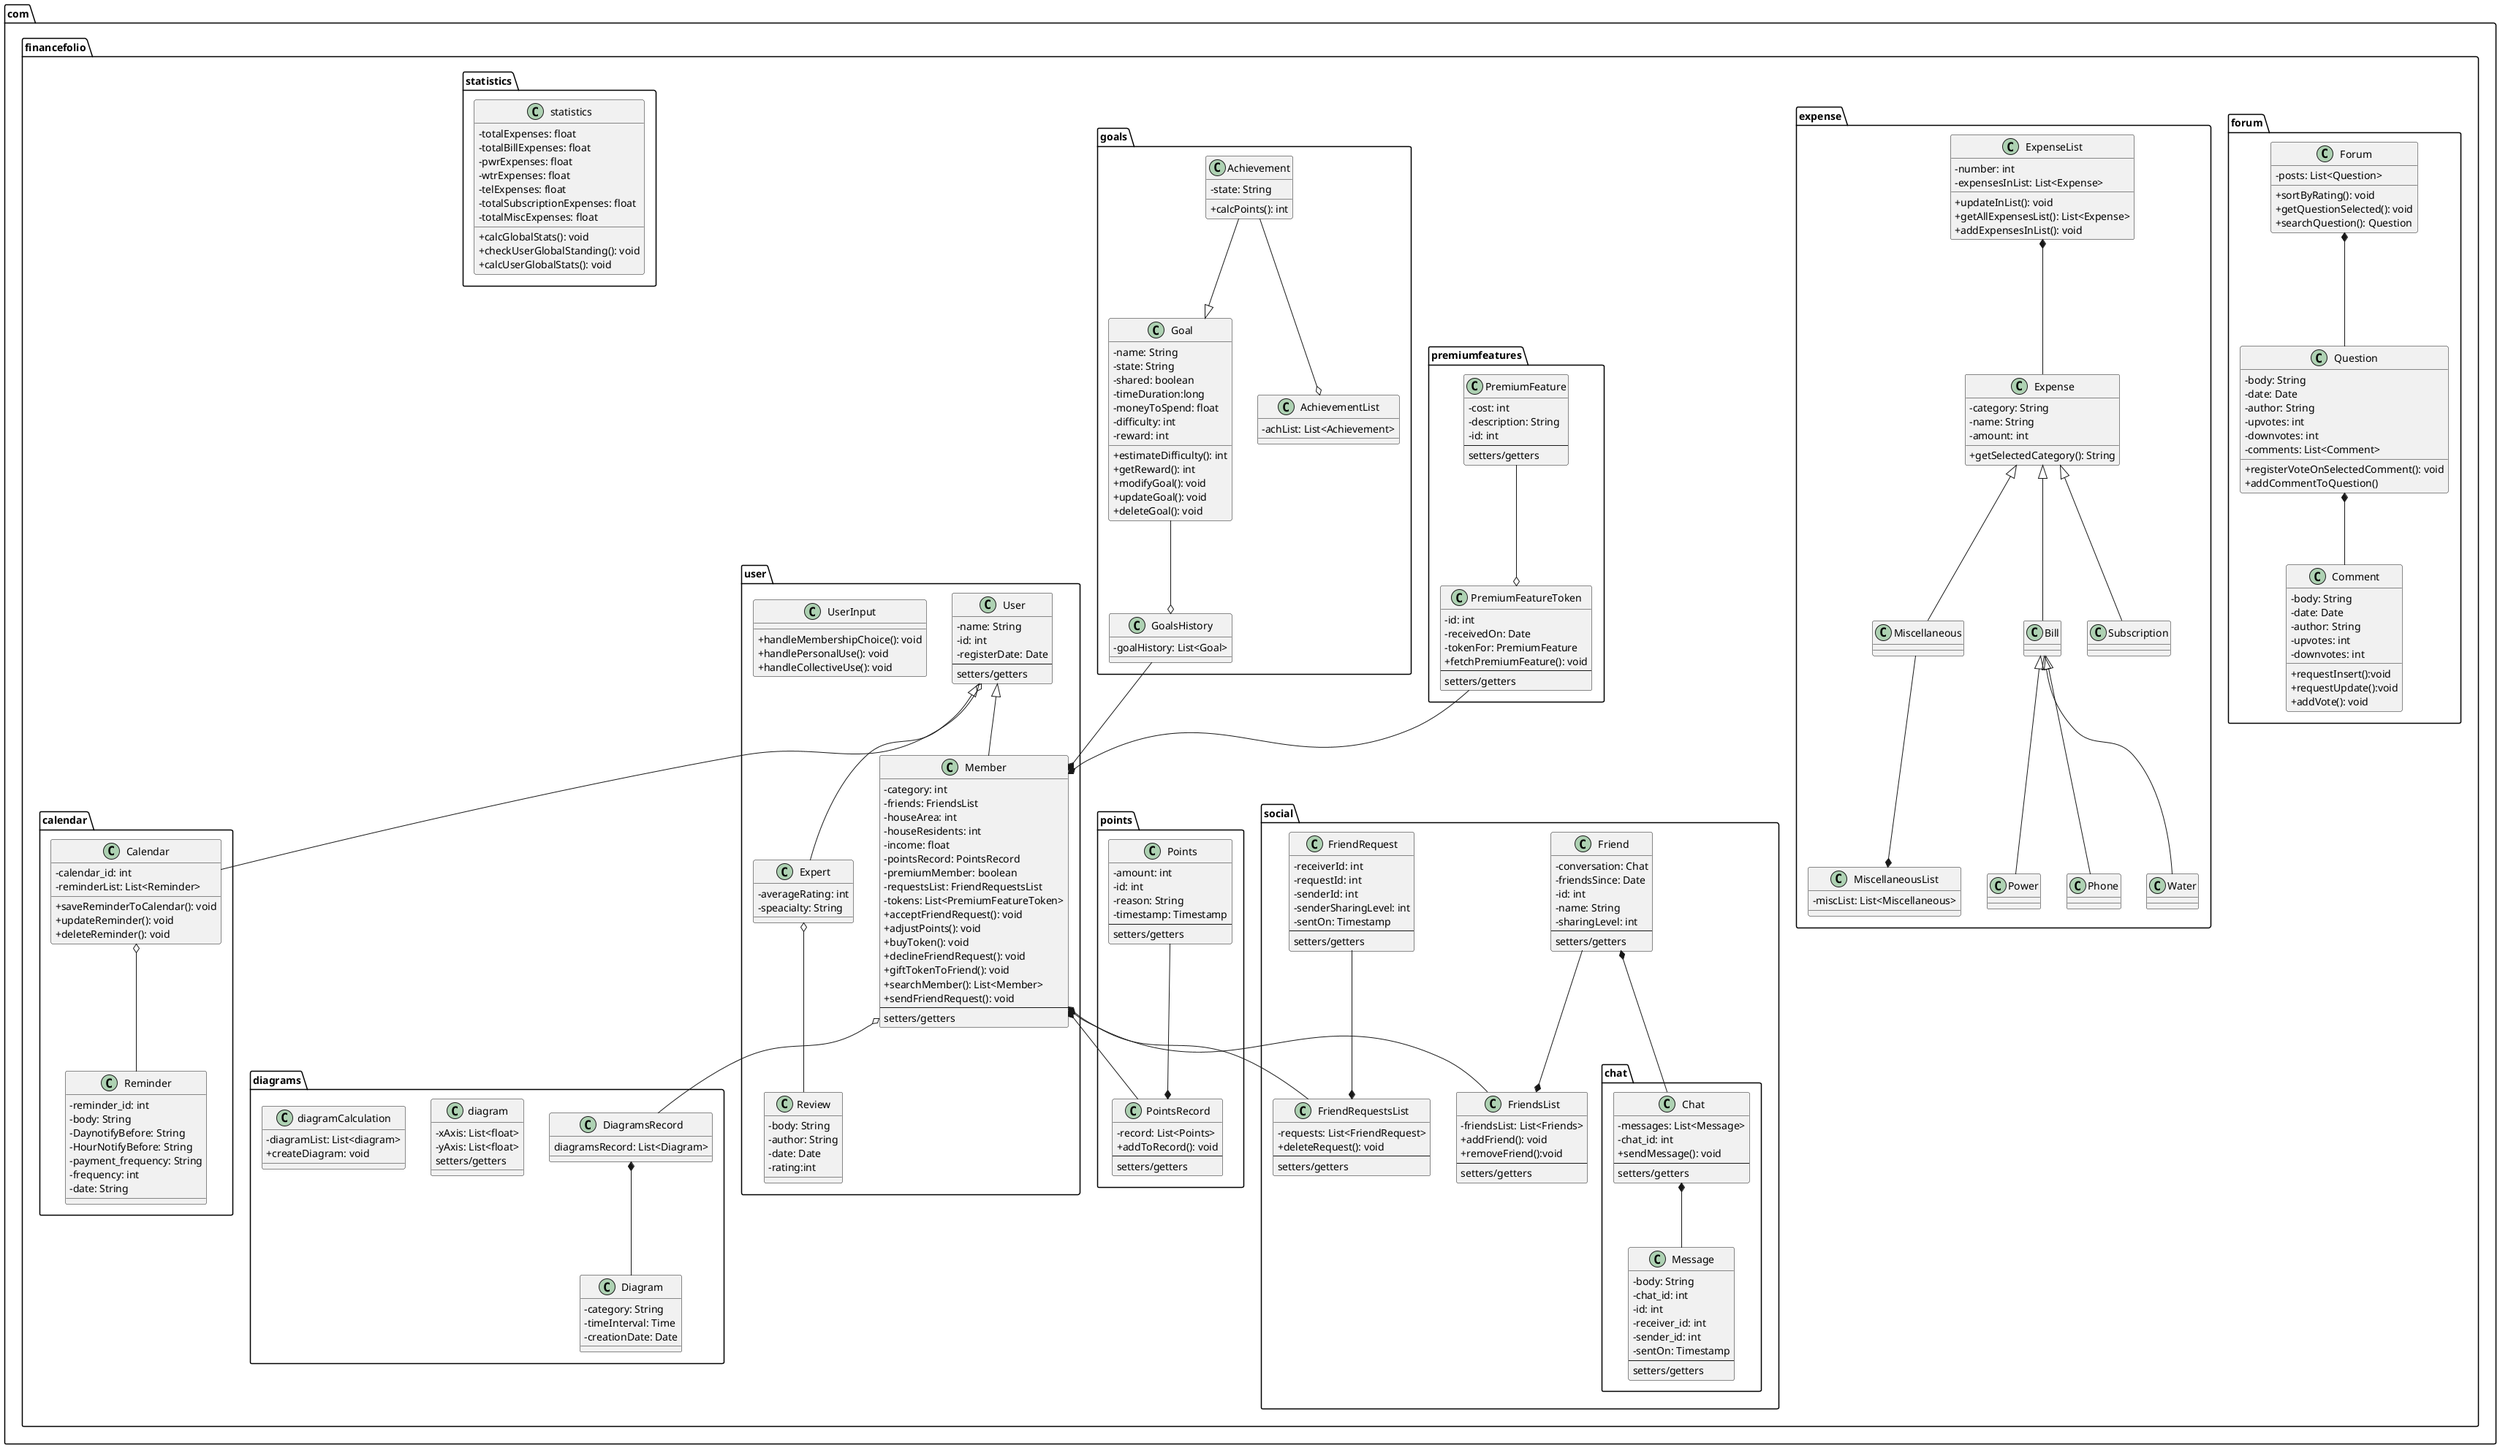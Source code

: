 @startuml Class Diagram
skinparam classAttributeIconSize 0
' package Declarations
package com.financefolio.forum{ 
    class Forum {
     -posts: List<Question>
     +sortByRating(): void
     +getQuestionSelected(): void
     +searchQuestion(): Question
    '  +addCommentToQuestion(): void
    }

    class Question{
        -body: String
        -date: Date
        -author: String
        -upvotes: int
        -downvotes: int
        -comments: List<Comment>
        +registerVoteOnSelectedComment(): void
        +addCommentToQuestion()
        ' +requestInsert():void
        ' +requestUpdate():void
        ' +addVote(): void
    }

    class Comment{
        -body: String
        -date: Date
        -author: String
        -upvotes: int
        -downvotes: int
        +requestInsert():void
        +requestUpdate():void
        +addVote(): void
    }
}

package com.financefolio.calendar{ 
    class Calendar{
        -calendar_id: int
        -reminderList: List<Reminder>
        +saveReminderToCalendar(): void
        +updateReminder(): void
        +deleteReminder(): void
    }

    class Reminder{
        -reminder_id: int
        -body: String
        -DaynotifyBefore: String
        -HourNotifyBefore: String
        -payment_frequency: String
        -frequency: int
        -date: String
    }
}

package com.financefolio.user{
    class User{
        -name: String
        -id: int
        -registerDate: Date
        --
        setters/getters
    }

    class UserInput{
        +handleMembershipChoice(): void
        +handlePersonalUse(): void
        +handleCollectiveUse(): void
    }


    class Expert{
        -averageRating: int
        -speacialty: String
    }

    class Member{
        -category: int
        -friends: FriendsList
        -houseArea: int
        -houseResidents: int
        -income: float
        -pointsRecord: PointsRecord
        -premiumMember: boolean
        -requestsList: FriendRequestsList
        -tokens: List<PremiumFeatureToken>
        +acceptFriendRequest(): void
        +adjustPoints(): void
        +buyToken(): void
        +declineFriendRequest(): void
        +giftTokenToFriend(): void
        +searchMember(): List<Member>
        +sendFriendRequest(): void
        --
        setters/getters
    }

    class Review{
        -body: String
        -author: String
        -date: Date
        -rating:int
    }
}

package com.financefolio.premiumfeatures{
    class PremiumFeature{
        -cost: int
        -description: String
        -id: int
        --
        setters/getters
    }

    class PremiumFeatureToken{
        -id: int
        -receivedOn: Date
        -tokenFor: PremiumFeature
        +fetchPremiumFeature(): void
        --
        setters/getters
    }
}
' premiumfeatures package relations
PremiumFeature --o PremiumFeatureToken
PremiumFeatureToken --* Member

package com.financefolio.points{ 
    class PointsRecord{
        -record: List<Points>
        +addToRecord(): void
        --
        setters/getters
    }
    class Points{
        -amount: int
        -id: int
        -reason: String
        -timestamp: Timestamp
        --
        setters/getters
    }
}
' points package relations
Points --* PointsRecord
Member *-- PointsRecord

package com.financefolio.social{ 
    package com.financefolio.social.chat{ 
        class Chat{
            -messages: List<Message>
            -chat_id: int
            +sendMessage(): void
            --
            setters/getters
        }

        class Message{
            -body: String
            -chat_id: int
            -id: int
            -receiver_id: int
            -sender_id: int
            -sentOn: Timestamp
            --
            setters/getters
        }
    }
    ' chat package relations
    Chat *-- Message
    Friend *-- Chat

    class FriendRequest{
        -receiverId: int
        -requestId: int
        -senderId: int
        -senderSharingLevel: int
        -sentOn: Timestamp
        --
        setters/getters
    }
    class FriendRequestsList{
        -requests: List<FriendRequest>
        +deleteRequest(): void
        --
        setters/getters
    }
    class FriendsList{
        -friendsList: List<Friends>
        +addFriend(): void
        +removeFriend():void
        --
        setters/getters
    }
    class Friend{
        -conversation: Chat
        -friendsSince: Date
        -id: int
        -name: String
        -sharingLevel: int
        --
        setters/getters
    }
}
'social  package relations
Friend --* FriendsList
FriendRequest --* FriendRequestsList
Member *--FriendRequestsList
Member *--FriendsList

package com.financefolio.diagrams{
    class DiagramsRecord{
        diagramsRecord: List<Diagram>
    }
    
    class Diagram{
        -category: String
        -timeInterval: Time
        -creationDate: Date
    }
}

package com.financefolio.expense{
    class Expense{
        ' -name: String'
        -category: String
        -name: String
        -amount: int
        +getSelectedCategory(): String 
    }

    class Subscription{
    }

    class Miscellaneous{

    }

    class MiscellaneousList{
        -miscList: List<Miscellaneous>
    }

    class Bill{

    }

    class Power{ 
    }

    class Phone{
    }

    class Water{
    }

    class ExpenseList{
        -number: int
        -expensesInList: List<Expense>
        +updateInList(): void
        +getAllExpensesList(): List<Expense>
        +addExpensesInList(): void
    }
}

package com.financefolio.goals{
    class Goal{
        -name: String
        -state: String
        -shared: boolean
        -timeDuration:long
        -moneyToSpend: float
        -difficulty: int
        -reward: int
        +estimateDifficulty(): int
        +getReward(): int
        +modifyGoal(): void
        +updateGoal(): void
        +deleteGoal(): void       
    }

    class Achievement{
        -state: String
        +calcPoints(): int
    }

    class AchievementList{ 
        -achList: List<Achievement>
    }

    class GoalsHistory{ 
        -goalHistory: List<Goal>
    }
}

package com.financefolio.statistics
{
    class statistics
    {
        -totalExpenses: float
        -totalBillExpenses: float
        -pwrExpenses: float
        -wtrExpenses: float
        -telExpenses: float
        -totalSubscriptionExpenses: float
        -totalMiscExpenses: float
        +calcGlobalStats(): void
        +checkUserGlobalStanding(): void
        +calcUserGlobalStats(): void
    }
}

package com.financefolio.diagrams
{
    class diagram
    {
        -xAxis: List<float>
        -yAxis: List<float>
        setters/getters                                           
    }
    class diagramCalculation
    {
        -diagramList: List<diagram>
        +createDiagram: void

    }
}


' forum package relations
Forum *-- Question
Question *-- Comment

' calendar package relations
Calendar o-- Reminder
User o-- Calendar

' user package relations
User <|-- Member
User <|-- Expert
'User o-- UserInput
Expert o-- Review

'diagrams package relations 
DiagramsRecord *-- Diagram
Member o-- DiagramsRecord

'goals package relations
GoalsHistory --* Member
Goal --o GoalsHistory
Achievement --o AchievementList
Achievement --|> Goal

'expense package relations
Expense <|-- Miscellaneous
Expense <|-- Bill
Bill <|-- Power
Bill <|-- Water
Bill <|-- Phone
Miscellaneous --* MiscellaneousList
Expense <|-- Subscription
ExpenseList *-- Expense

newpage

package com.financefolio.dao{
    interface DAO{
        +get(): Optional <T>
        +getAll(): Optinal <List<T>> 
        +save(): void
        +update(): void
        +delete(): void
    }
    class MemberDAO{
        -db_url: String
        -password: String
        -usrname: String
        +connect(): Connection
        +get(): Optional <Member>
        +getAll(): Optinal <List<Member>> 
        +save(): void
        +update(): void
        +delete(): void
    }
    class MessageDAO{
        -db_url: String
        -password: String
        -usrname: String
        +connect(): Connection
        +get(): Optional <Message>
        +getAll(): Optinal <List<Message>> 
        +save(): void
        +update(): void
        +delete(): void
    }

    class FriendRequestDAO{
        -db_url: String
        -password: String
        -usrname: String
        +connect(): Connection
        +get(): Optional <FriendRequest>
        +getAll(): Optinal <List<FriendRequest>> 
        +save(): void
        +update(): void
        +delete(): void
    }

    class FriendDAO{
        -db_url: String
        -password: String
        -usrname: String
        +connect(): Connection
        +get(): Optional <Friend>
        +getAll(): Optinal <List<Friend>> 
        +save(): void
        +update(): void
        +delete(): void
    }
    class QuestionDAO{
        -db_url: String
        -password: String
        -usrname: String
        +connect(): Connection
        +get(): Optional <Question>
        +getAll(): Optinal <List<Question>> 
        +save(): void
        +update(): void
        +delete(): void
    }
    
    class CommentDAO{
        -db_url: String
        -password: String
        -usrname: String
        +connect(): Connection
        +get(): Optional <Comment>
        +getAll(): Optinal <List<Comment>> 
        +save(): void
        +update(): void
        +delete(): void
    }
    
    class PointsDAO{
        -db_url: String
        -password: String
        -usrname: String
        +connect(): Connection
        +get(): Optional <Points>
        +getAll(): Optinal <List<Points>> 
        +save(): void
        +update(): void
        +delete(): void
    }

    class PremiumFeatureTokenDAO{
        -db_url: String
        -password: String
        -usrname: String
        +connect(): Connection
        +get(): Optional <PremiumFeatureToken>
        +getAll(): Optinal <List<PremiumFeatureToken>> 
        +save(): void
        +update(): void
        +delete(): void
    }

    class PremiumFeatureDAO{
        -db_url: String
        -password: String
        -usrname: String
        +connect(): Connection
        +get(): Optional <PremiumFeature>
        +getAll(): Optinal <List<PremiumFeature>> 
        +save(): void
        +update(): void
        +delete(): void
    }
    class SubscriptionDAO{}
    
    class MiscellaneousDAO{}
    
    class PhoneDAO{}
    
    class PowerDAO{}
    
    class WaterDAO{}

    class GoalDAO{}

    class AchievementDAO{}

    class ReminderDAO{} 
}
'dao package relations
DAO <|.. QuestionDAO
DAO <|.. CommentDAO
DAO <|.. SubscriptionDAO
DAO <|.. MiscellaneousDAO
DAO <|.. PhoneDAO
DAO <|.. WaterDAO
DAO <|.. PowerDAO
DAO <|.. AchievementDAO
DAO <|.. GoalDAO
DAO <|.. ReminderDAO
DAO <|.. MessageDAO
DAO <|.. MemberDAO
DAO <|.. FriendDAO
DAO <|.. FriendRequestDAO
DAO <|.. PointsDAO
DAO <|.. PremiumFeatureDAO
DAO <|.. PremiumFeatureTokenDAO
' notes
@enduml